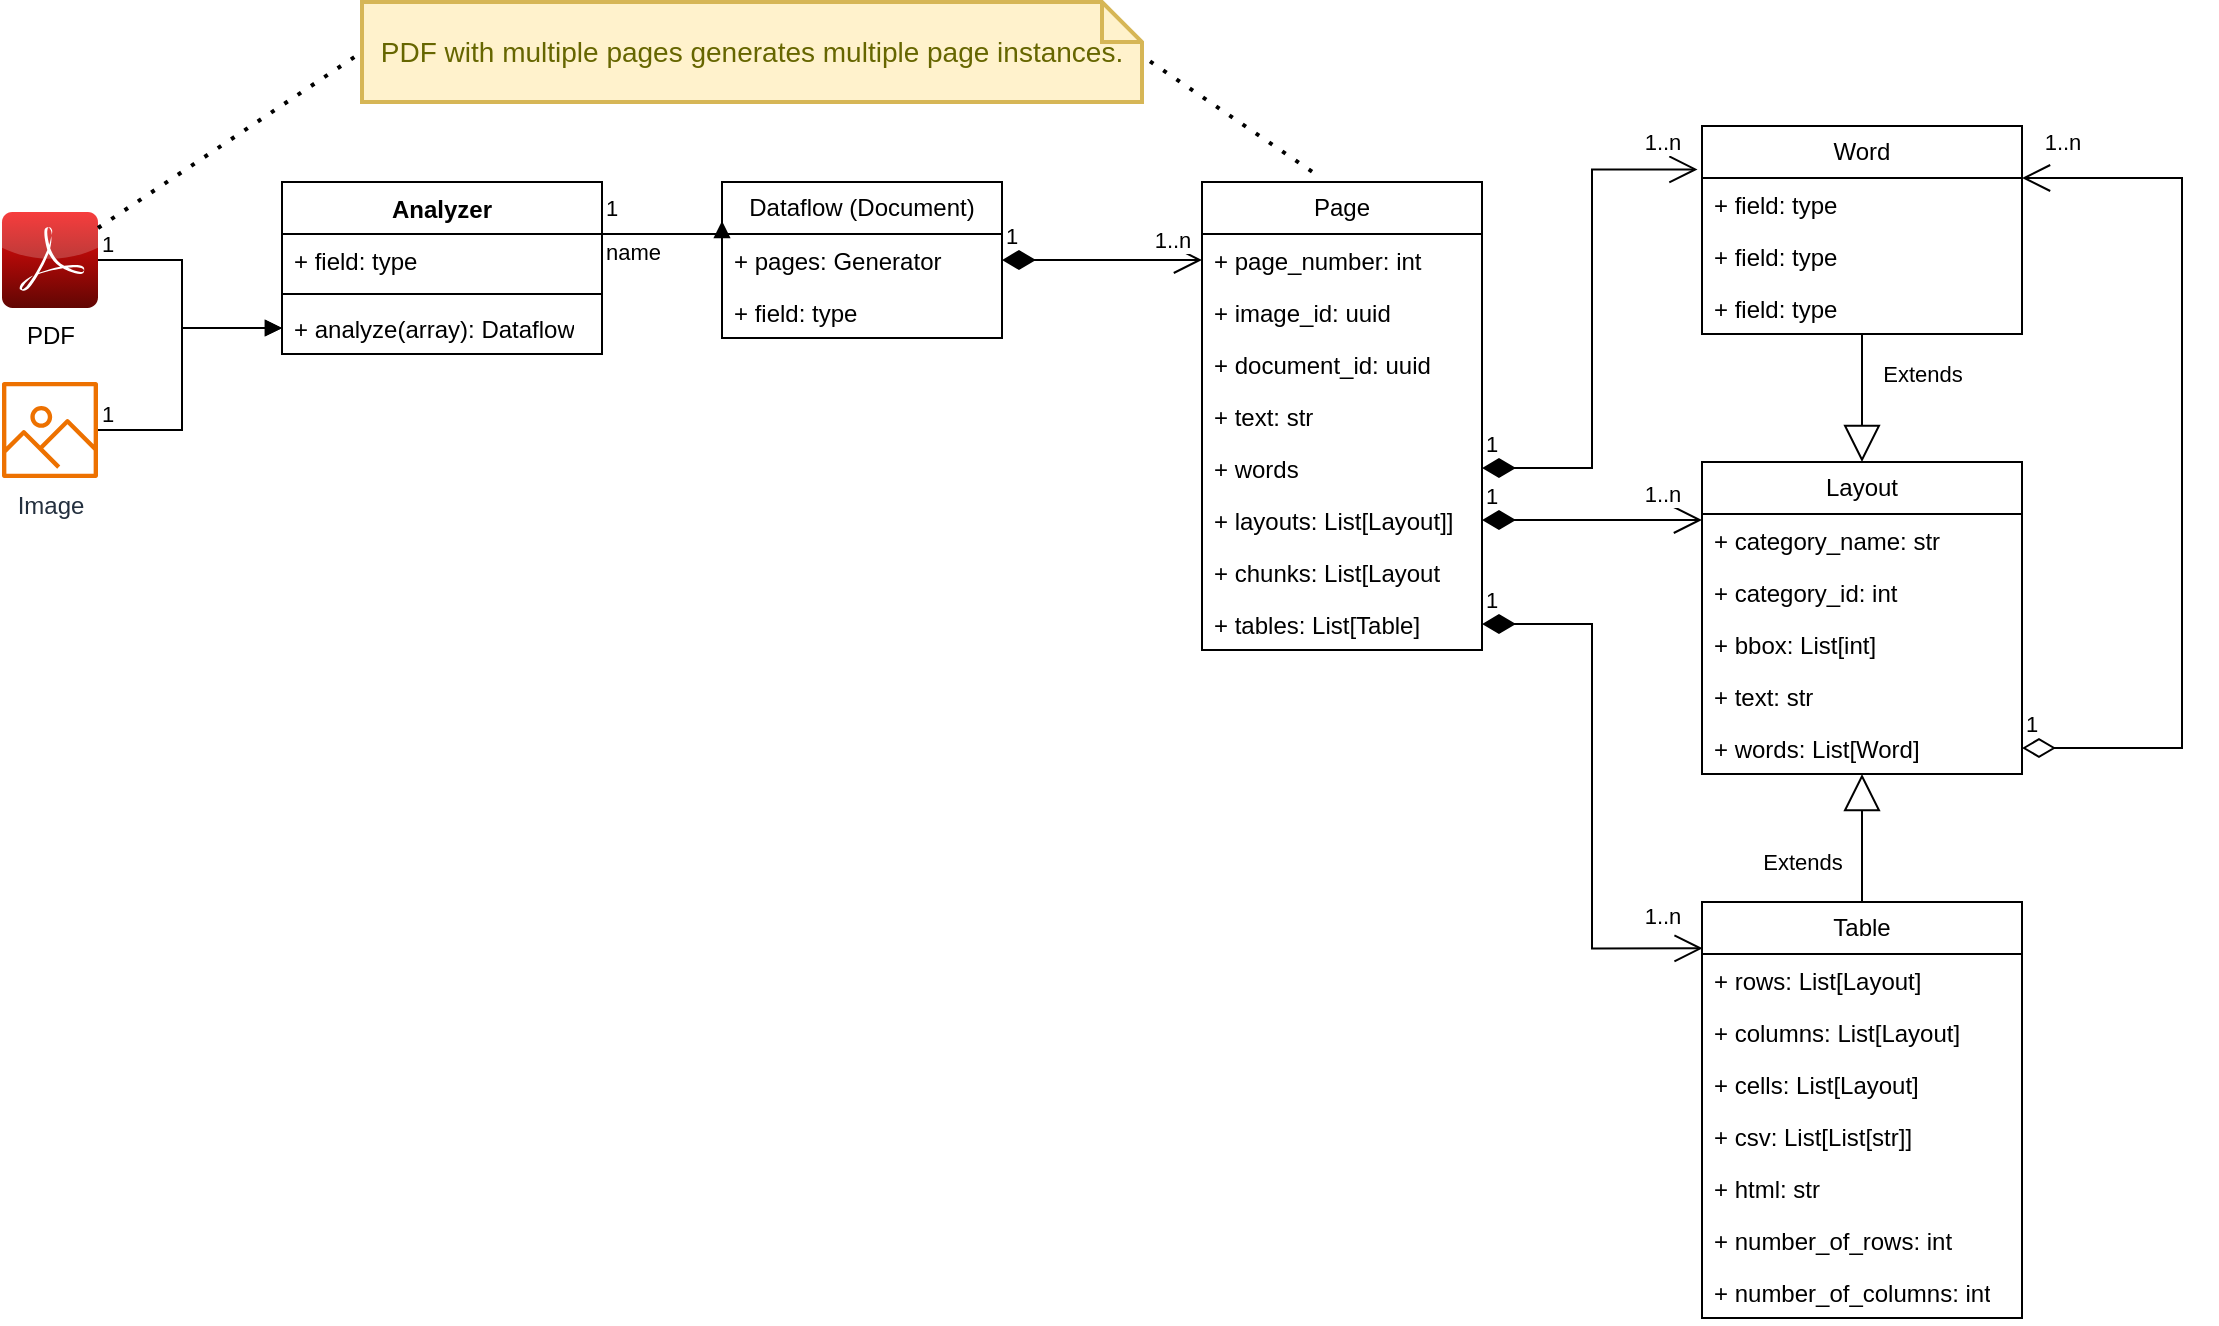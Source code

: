 <mxfile version="22.1.2" type="device">
  <diagram name="Page-1" id="x2_nr0XdIwa80zmvBEHz">
    <mxGraphModel dx="1147" dy="766" grid="1" gridSize="10" guides="1" tooltips="1" connect="1" arrows="1" fold="1" page="1" pageScale="1" pageWidth="2336" pageHeight="1654" math="0" shadow="0">
      <root>
        <mxCell id="0" />
        <mxCell id="1" parent="0" />
        <mxCell id="WZ23EsB8rXwbZjFQ1E1u-1" value="PDF" style="dashed=0;outlineConnect=0;html=1;align=center;labelPosition=center;verticalLabelPosition=bottom;verticalAlign=top;shape=mxgraph.webicons.adobe_pdf;fillColor=#F40C0C;gradientColor=#610603" vertex="1" parent="1">
          <mxGeometry x="310" y="475" width="48" height="48" as="geometry" />
        </mxCell>
        <mxCell id="WZ23EsB8rXwbZjFQ1E1u-2" value="Image" style="sketch=0;outlineConnect=0;fontColor=#232F3E;gradientColor=none;fillColor=#ED7100;strokeColor=none;dashed=0;verticalLabelPosition=bottom;verticalAlign=top;align=center;html=1;fontSize=12;fontStyle=0;aspect=fixed;pointerEvents=1;shape=mxgraph.aws4.container_registry_image;" vertex="1" parent="1">
          <mxGeometry x="310" y="560" width="48" height="48" as="geometry" />
        </mxCell>
        <mxCell id="WZ23EsB8rXwbZjFQ1E1u-20" value="Page" style="swimlane;fontStyle=0;childLayout=stackLayout;horizontal=1;startSize=26;fillColor=none;horizontalStack=0;resizeParent=1;resizeParentMax=0;resizeLast=0;collapsible=1;marginBottom=0;whiteSpace=wrap;html=1;" vertex="1" parent="1">
          <mxGeometry x="910" y="460" width="140" height="234" as="geometry" />
        </mxCell>
        <mxCell id="WZ23EsB8rXwbZjFQ1E1u-21" value="+ page_number: int" style="text;strokeColor=none;fillColor=none;align=left;verticalAlign=top;spacingLeft=4;spacingRight=4;overflow=hidden;rotatable=0;points=[[0,0.5],[1,0.5]];portConstraint=eastwest;whiteSpace=wrap;html=1;" vertex="1" parent="WZ23EsB8rXwbZjFQ1E1u-20">
          <mxGeometry y="26" width="140" height="26" as="geometry" />
        </mxCell>
        <mxCell id="WZ23EsB8rXwbZjFQ1E1u-22" value="+ image_id: uuid" style="text;strokeColor=none;fillColor=none;align=left;verticalAlign=top;spacingLeft=4;spacingRight=4;overflow=hidden;rotatable=0;points=[[0,0.5],[1,0.5]];portConstraint=eastwest;whiteSpace=wrap;html=1;" vertex="1" parent="WZ23EsB8rXwbZjFQ1E1u-20">
          <mxGeometry y="52" width="140" height="26" as="geometry" />
        </mxCell>
        <mxCell id="WZ23EsB8rXwbZjFQ1E1u-23" value="+ document_id: uuid" style="text;strokeColor=none;fillColor=none;align=left;verticalAlign=top;spacingLeft=4;spacingRight=4;overflow=hidden;rotatable=0;points=[[0,0.5],[1,0.5]];portConstraint=eastwest;whiteSpace=wrap;html=1;" vertex="1" parent="WZ23EsB8rXwbZjFQ1E1u-20">
          <mxGeometry y="78" width="140" height="26" as="geometry" />
        </mxCell>
        <mxCell id="WZ23EsB8rXwbZjFQ1E1u-24" value="+ text: str" style="text;strokeColor=none;fillColor=none;align=left;verticalAlign=top;spacingLeft=4;spacingRight=4;overflow=hidden;rotatable=0;points=[[0,0.5],[1,0.5]];portConstraint=eastwest;whiteSpace=wrap;html=1;" vertex="1" parent="WZ23EsB8rXwbZjFQ1E1u-20">
          <mxGeometry y="104" width="140" height="26" as="geometry" />
        </mxCell>
        <mxCell id="WZ23EsB8rXwbZjFQ1E1u-25" value="+ words" style="text;strokeColor=none;fillColor=none;align=left;verticalAlign=top;spacingLeft=4;spacingRight=4;overflow=hidden;rotatable=0;points=[[0,0.5],[1,0.5]];portConstraint=eastwest;whiteSpace=wrap;html=1;" vertex="1" parent="WZ23EsB8rXwbZjFQ1E1u-20">
          <mxGeometry y="130" width="140" height="26" as="geometry" />
        </mxCell>
        <mxCell id="WZ23EsB8rXwbZjFQ1E1u-26" value="+ layouts: List[Layout]]" style="text;strokeColor=none;fillColor=none;align=left;verticalAlign=top;spacingLeft=4;spacingRight=4;overflow=hidden;rotatable=0;points=[[0,0.5],[1,0.5]];portConstraint=eastwest;whiteSpace=wrap;html=1;" vertex="1" parent="WZ23EsB8rXwbZjFQ1E1u-20">
          <mxGeometry y="156" width="140" height="26" as="geometry" />
        </mxCell>
        <mxCell id="WZ23EsB8rXwbZjFQ1E1u-27" value="+ chunks: List[Layout" style="text;strokeColor=none;fillColor=none;align=left;verticalAlign=top;spacingLeft=4;spacingRight=4;overflow=hidden;rotatable=0;points=[[0,0.5],[1,0.5]];portConstraint=eastwest;whiteSpace=wrap;html=1;" vertex="1" parent="WZ23EsB8rXwbZjFQ1E1u-20">
          <mxGeometry y="182" width="140" height="26" as="geometry" />
        </mxCell>
        <mxCell id="WZ23EsB8rXwbZjFQ1E1u-66" value="+ tables: List[Table]" style="text;strokeColor=none;fillColor=none;align=left;verticalAlign=top;spacingLeft=4;spacingRight=4;overflow=hidden;rotatable=0;points=[[0,0.5],[1,0.5]];portConstraint=eastwest;whiteSpace=wrap;html=1;" vertex="1" parent="WZ23EsB8rXwbZjFQ1E1u-20">
          <mxGeometry y="208" width="140" height="26" as="geometry" />
        </mxCell>
        <mxCell id="WZ23EsB8rXwbZjFQ1E1u-31" value="1" style="endArrow=open;html=1;endSize=12;startArrow=diamondThin;startSize=14;startFill=1;edgeStyle=orthogonalEdgeStyle;align=left;verticalAlign=bottom;rounded=0;entryX=0;entryY=0.5;entryDx=0;entryDy=0;" edge="1" parent="1" source="WZ23EsB8rXwbZjFQ1E1u-90" target="WZ23EsB8rXwbZjFQ1E1u-21">
          <mxGeometry x="-1" y="3" relative="1" as="geometry">
            <mxPoint x="810" y="488" as="sourcePoint" />
            <mxPoint x="830" y="628" as="targetPoint" />
          </mxGeometry>
        </mxCell>
        <mxCell id="WZ23EsB8rXwbZjFQ1E1u-32" value="1..n" style="edgeLabel;html=1;align=center;verticalAlign=middle;resizable=0;points=[];" vertex="1" connectable="0" parent="WZ23EsB8rXwbZjFQ1E1u-31">
          <mxGeometry x="0.785" y="-3" relative="1" as="geometry">
            <mxPoint x="-5" y="-13" as="offset" />
          </mxGeometry>
        </mxCell>
        <mxCell id="WZ23EsB8rXwbZjFQ1E1u-33" value="Layout" style="swimlane;fontStyle=0;childLayout=stackLayout;horizontal=1;startSize=26;fillColor=none;horizontalStack=0;resizeParent=1;resizeParentMax=0;resizeLast=0;collapsible=1;marginBottom=0;whiteSpace=wrap;html=1;" vertex="1" parent="1">
          <mxGeometry x="1160" y="600" width="160" height="156" as="geometry" />
        </mxCell>
        <mxCell id="WZ23EsB8rXwbZjFQ1E1u-34" value="+ category_name: str" style="text;strokeColor=none;fillColor=none;align=left;verticalAlign=top;spacingLeft=4;spacingRight=4;overflow=hidden;rotatable=0;points=[[0,0.5],[1,0.5]];portConstraint=eastwest;whiteSpace=wrap;html=1;" vertex="1" parent="WZ23EsB8rXwbZjFQ1E1u-33">
          <mxGeometry y="26" width="160" height="26" as="geometry" />
        </mxCell>
        <mxCell id="WZ23EsB8rXwbZjFQ1E1u-35" value="+ category_id: int" style="text;strokeColor=none;fillColor=none;align=left;verticalAlign=top;spacingLeft=4;spacingRight=4;overflow=hidden;rotatable=0;points=[[0,0.5],[1,0.5]];portConstraint=eastwest;whiteSpace=wrap;html=1;" vertex="1" parent="WZ23EsB8rXwbZjFQ1E1u-33">
          <mxGeometry y="52" width="160" height="26" as="geometry" />
        </mxCell>
        <mxCell id="WZ23EsB8rXwbZjFQ1E1u-36" value="+ bbox: List[int]" style="text;strokeColor=none;fillColor=none;align=left;verticalAlign=top;spacingLeft=4;spacingRight=4;overflow=hidden;rotatable=0;points=[[0,0.5],[1,0.5]];portConstraint=eastwest;whiteSpace=wrap;html=1;" vertex="1" parent="WZ23EsB8rXwbZjFQ1E1u-33">
          <mxGeometry y="78" width="160" height="26" as="geometry" />
        </mxCell>
        <mxCell id="WZ23EsB8rXwbZjFQ1E1u-37" value="+ text: str" style="text;strokeColor=none;fillColor=none;align=left;verticalAlign=top;spacingLeft=4;spacingRight=4;overflow=hidden;rotatable=0;points=[[0,0.5],[1,0.5]];portConstraint=eastwest;whiteSpace=wrap;html=1;" vertex="1" parent="WZ23EsB8rXwbZjFQ1E1u-33">
          <mxGeometry y="104" width="160" height="26" as="geometry" />
        </mxCell>
        <mxCell id="WZ23EsB8rXwbZjFQ1E1u-38" value="+ words: List[Word]" style="text;strokeColor=none;fillColor=none;align=left;verticalAlign=top;spacingLeft=4;spacingRight=4;overflow=hidden;rotatable=0;points=[[0,0.5],[1,0.5]];portConstraint=eastwest;whiteSpace=wrap;html=1;" vertex="1" parent="WZ23EsB8rXwbZjFQ1E1u-33">
          <mxGeometry y="130" width="160" height="26" as="geometry" />
        </mxCell>
        <mxCell id="WZ23EsB8rXwbZjFQ1E1u-41" value="Table" style="swimlane;fontStyle=0;childLayout=stackLayout;horizontal=1;startSize=26;fillColor=none;horizontalStack=0;resizeParent=1;resizeParentMax=0;resizeLast=0;collapsible=1;marginBottom=0;whiteSpace=wrap;html=1;" vertex="1" parent="1">
          <mxGeometry x="1160" y="820" width="160" height="208" as="geometry" />
        </mxCell>
        <mxCell id="WZ23EsB8rXwbZjFQ1E1u-42" value="+ rows: List[Layout]" style="text;strokeColor=none;fillColor=none;align=left;verticalAlign=top;spacingLeft=4;spacingRight=4;overflow=hidden;rotatable=0;points=[[0,0.5],[1,0.5]];portConstraint=eastwest;whiteSpace=wrap;html=1;" vertex="1" parent="WZ23EsB8rXwbZjFQ1E1u-41">
          <mxGeometry y="26" width="160" height="26" as="geometry" />
        </mxCell>
        <mxCell id="WZ23EsB8rXwbZjFQ1E1u-43" value="+ columns: List[Layout]" style="text;strokeColor=none;fillColor=none;align=left;verticalAlign=top;spacingLeft=4;spacingRight=4;overflow=hidden;rotatable=0;points=[[0,0.5],[1,0.5]];portConstraint=eastwest;whiteSpace=wrap;html=1;" vertex="1" parent="WZ23EsB8rXwbZjFQ1E1u-41">
          <mxGeometry y="52" width="160" height="26" as="geometry" />
        </mxCell>
        <mxCell id="WZ23EsB8rXwbZjFQ1E1u-44" value="+ cells: List[Layout]" style="text;strokeColor=none;fillColor=none;align=left;verticalAlign=top;spacingLeft=4;spacingRight=4;overflow=hidden;rotatable=0;points=[[0,0.5],[1,0.5]];portConstraint=eastwest;whiteSpace=wrap;html=1;" vertex="1" parent="WZ23EsB8rXwbZjFQ1E1u-41">
          <mxGeometry y="78" width="160" height="26" as="geometry" />
        </mxCell>
        <mxCell id="WZ23EsB8rXwbZjFQ1E1u-47" value="+ csv: List[List[str]]" style="text;strokeColor=none;fillColor=none;align=left;verticalAlign=top;spacingLeft=4;spacingRight=4;overflow=hidden;rotatable=0;points=[[0,0.5],[1,0.5]];portConstraint=eastwest;whiteSpace=wrap;html=1;" vertex="1" parent="WZ23EsB8rXwbZjFQ1E1u-41">
          <mxGeometry y="104" width="160" height="26" as="geometry" />
        </mxCell>
        <mxCell id="WZ23EsB8rXwbZjFQ1E1u-48" value="+ html: str" style="text;strokeColor=none;fillColor=none;align=left;verticalAlign=top;spacingLeft=4;spacingRight=4;overflow=hidden;rotatable=0;points=[[0,0.5],[1,0.5]];portConstraint=eastwest;whiteSpace=wrap;html=1;" vertex="1" parent="WZ23EsB8rXwbZjFQ1E1u-41">
          <mxGeometry y="130" width="160" height="26" as="geometry" />
        </mxCell>
        <mxCell id="WZ23EsB8rXwbZjFQ1E1u-49" value="+ number_of_rows: int" style="text;strokeColor=none;fillColor=none;align=left;verticalAlign=top;spacingLeft=4;spacingRight=4;overflow=hidden;rotatable=0;points=[[0,0.5],[1,0.5]];portConstraint=eastwest;whiteSpace=wrap;html=1;" vertex="1" parent="WZ23EsB8rXwbZjFQ1E1u-41">
          <mxGeometry y="156" width="160" height="26" as="geometry" />
        </mxCell>
        <mxCell id="WZ23EsB8rXwbZjFQ1E1u-50" value="+ number_of_columns: int" style="text;strokeColor=none;fillColor=none;align=left;verticalAlign=top;spacingLeft=4;spacingRight=4;overflow=hidden;rotatable=0;points=[[0,0.5],[1,0.5]];portConstraint=eastwest;whiteSpace=wrap;html=1;" vertex="1" parent="WZ23EsB8rXwbZjFQ1E1u-41">
          <mxGeometry y="182" width="160" height="26" as="geometry" />
        </mxCell>
        <mxCell id="WZ23EsB8rXwbZjFQ1E1u-53" value="Word" style="swimlane;fontStyle=0;childLayout=stackLayout;horizontal=1;startSize=26;fillColor=none;horizontalStack=0;resizeParent=1;resizeParentMax=0;resizeLast=0;collapsible=1;marginBottom=0;whiteSpace=wrap;html=1;" vertex="1" parent="1">
          <mxGeometry x="1160" y="432" width="160" height="104" as="geometry" />
        </mxCell>
        <mxCell id="WZ23EsB8rXwbZjFQ1E1u-54" value="+ field: type" style="text;strokeColor=none;fillColor=none;align=left;verticalAlign=top;spacingLeft=4;spacingRight=4;overflow=hidden;rotatable=0;points=[[0,0.5],[1,0.5]];portConstraint=eastwest;whiteSpace=wrap;html=1;" vertex="1" parent="WZ23EsB8rXwbZjFQ1E1u-53">
          <mxGeometry y="26" width="160" height="26" as="geometry" />
        </mxCell>
        <mxCell id="WZ23EsB8rXwbZjFQ1E1u-55" value="+ field: type" style="text;strokeColor=none;fillColor=none;align=left;verticalAlign=top;spacingLeft=4;spacingRight=4;overflow=hidden;rotatable=0;points=[[0,0.5],[1,0.5]];portConstraint=eastwest;whiteSpace=wrap;html=1;" vertex="1" parent="WZ23EsB8rXwbZjFQ1E1u-53">
          <mxGeometry y="52" width="160" height="26" as="geometry" />
        </mxCell>
        <mxCell id="WZ23EsB8rXwbZjFQ1E1u-56" value="+ field: type" style="text;strokeColor=none;fillColor=none;align=left;verticalAlign=top;spacingLeft=4;spacingRight=4;overflow=hidden;rotatable=0;points=[[0,0.5],[1,0.5]];portConstraint=eastwest;whiteSpace=wrap;html=1;" vertex="1" parent="WZ23EsB8rXwbZjFQ1E1u-53">
          <mxGeometry y="78" width="160" height="26" as="geometry" />
        </mxCell>
        <mxCell id="WZ23EsB8rXwbZjFQ1E1u-58" value="Extends" style="endArrow=block;endSize=16;endFill=0;html=1;rounded=0;exitX=0.5;exitY=0;exitDx=0;exitDy=0;" edge="1" parent="1" source="WZ23EsB8rXwbZjFQ1E1u-41" target="WZ23EsB8rXwbZjFQ1E1u-33">
          <mxGeometry x="-0.375" y="30" width="160" relative="1" as="geometry">
            <mxPoint x="1300" y="628" as="sourcePoint" />
            <mxPoint x="1260" y="618" as="targetPoint" />
            <mxPoint as="offset" />
          </mxGeometry>
        </mxCell>
        <mxCell id="WZ23EsB8rXwbZjFQ1E1u-67" value="1" style="endArrow=open;html=1;endSize=12;startArrow=diamondThin;startSize=14;startFill=1;edgeStyle=orthogonalEdgeStyle;align=left;verticalAlign=bottom;rounded=0;" edge="1" parent="1" source="WZ23EsB8rXwbZjFQ1E1u-26">
          <mxGeometry x="-1" y="3" relative="1" as="geometry">
            <mxPoint x="930" y="720" as="sourcePoint" />
            <mxPoint x="1160" y="629" as="targetPoint" />
            <Array as="points">
              <mxPoint x="1159" y="629" />
            </Array>
          </mxGeometry>
        </mxCell>
        <mxCell id="WZ23EsB8rXwbZjFQ1E1u-68" value="1..n" style="edgeLabel;html=1;align=center;verticalAlign=middle;resizable=0;points=[];" vertex="1" connectable="0" parent="WZ23EsB8rXwbZjFQ1E1u-67">
          <mxGeometry x="0.684" y="1" relative="1" as="geometry">
            <mxPoint x="-3" y="-12" as="offset" />
          </mxGeometry>
        </mxCell>
        <mxCell id="WZ23EsB8rXwbZjFQ1E1u-71" value="1" style="endArrow=open;html=1;endSize=12;startArrow=diamondThin;startSize=14;startFill=1;edgeStyle=orthogonalEdgeStyle;align=left;verticalAlign=bottom;rounded=0;entryX=0.002;entryY=-0.109;entryDx=0;entryDy=0;entryPerimeter=0;" edge="1" parent="1" source="WZ23EsB8rXwbZjFQ1E1u-66" target="WZ23EsB8rXwbZjFQ1E1u-42">
          <mxGeometry x="-1" y="3" relative="1" as="geometry">
            <mxPoint x="1090" y="750" as="sourcePoint" />
            <mxPoint x="1250" y="750" as="targetPoint" />
          </mxGeometry>
        </mxCell>
        <mxCell id="WZ23EsB8rXwbZjFQ1E1u-73" value="1..n" style="edgeLabel;html=1;align=center;verticalAlign=middle;resizable=0;points=[];" vertex="1" connectable="0" parent="WZ23EsB8rXwbZjFQ1E1u-71">
          <mxGeometry x="0.674" y="4" relative="1" as="geometry">
            <mxPoint x="24" y="-12" as="offset" />
          </mxGeometry>
        </mxCell>
        <mxCell id="WZ23EsB8rXwbZjFQ1E1u-72" value="Extends" style="endArrow=block;endSize=16;endFill=0;html=1;rounded=0;entryX=0.5;entryY=0;entryDx=0;entryDy=0;" edge="1" parent="1" source="WZ23EsB8rXwbZjFQ1E1u-53" target="WZ23EsB8rXwbZjFQ1E1u-33">
          <mxGeometry x="-0.375" y="30" width="160" relative="1" as="geometry">
            <mxPoint x="1250" y="910" as="sourcePoint" />
            <mxPoint x="1250" y="766" as="targetPoint" />
            <mxPoint as="offset" />
          </mxGeometry>
        </mxCell>
        <mxCell id="WZ23EsB8rXwbZjFQ1E1u-74" value="1" style="endArrow=open;html=1;endSize=12;startArrow=diamondThin;startSize=14;startFill=1;edgeStyle=orthogonalEdgeStyle;align=left;verticalAlign=bottom;rounded=0;entryX=-0.014;entryY=-0.165;entryDx=0;entryDy=0;entryPerimeter=0;" edge="1" parent="1" source="WZ23EsB8rXwbZjFQ1E1u-25" target="WZ23EsB8rXwbZjFQ1E1u-54">
          <mxGeometry x="-1" y="3" relative="1" as="geometry">
            <mxPoint x="810" y="790" as="sourcePoint" />
            <mxPoint x="970" y="790" as="targetPoint" />
          </mxGeometry>
        </mxCell>
        <mxCell id="WZ23EsB8rXwbZjFQ1E1u-75" value="1..n" style="edgeLabel;html=1;align=center;verticalAlign=middle;resizable=0;points=[];" vertex="1" connectable="0" parent="WZ23EsB8rXwbZjFQ1E1u-74">
          <mxGeometry x="0.881" relative="1" as="geometry">
            <mxPoint x="-3" y="-14" as="offset" />
          </mxGeometry>
        </mxCell>
        <mxCell id="WZ23EsB8rXwbZjFQ1E1u-80" value="Analyzer" style="swimlane;fontStyle=1;align=center;verticalAlign=top;childLayout=stackLayout;horizontal=1;startSize=26;horizontalStack=0;resizeParent=1;resizeParentMax=0;resizeLast=0;collapsible=1;marginBottom=0;whiteSpace=wrap;html=1;" vertex="1" parent="1">
          <mxGeometry x="450" y="460" width="160" height="86" as="geometry" />
        </mxCell>
        <mxCell id="WZ23EsB8rXwbZjFQ1E1u-81" value="+ field: type" style="text;strokeColor=none;fillColor=none;align=left;verticalAlign=top;spacingLeft=4;spacingRight=4;overflow=hidden;rotatable=0;points=[[0,0.5],[1,0.5]];portConstraint=eastwest;whiteSpace=wrap;html=1;" vertex="1" parent="WZ23EsB8rXwbZjFQ1E1u-80">
          <mxGeometry y="26" width="160" height="26" as="geometry" />
        </mxCell>
        <mxCell id="WZ23EsB8rXwbZjFQ1E1u-82" value="" style="line;strokeWidth=1;fillColor=none;align=left;verticalAlign=middle;spacingTop=-1;spacingLeft=3;spacingRight=3;rotatable=0;labelPosition=right;points=[];portConstraint=eastwest;strokeColor=inherit;" vertex="1" parent="WZ23EsB8rXwbZjFQ1E1u-80">
          <mxGeometry y="52" width="160" height="8" as="geometry" />
        </mxCell>
        <mxCell id="WZ23EsB8rXwbZjFQ1E1u-83" value="+ analyze(array): Dataflow" style="text;strokeColor=none;fillColor=none;align=left;verticalAlign=top;spacingLeft=4;spacingRight=4;overflow=hidden;rotatable=0;points=[[0,0.5],[1,0.5]];portConstraint=eastwest;whiteSpace=wrap;html=1;" vertex="1" parent="WZ23EsB8rXwbZjFQ1E1u-80">
          <mxGeometry y="60" width="160" height="26" as="geometry" />
        </mxCell>
        <mxCell id="WZ23EsB8rXwbZjFQ1E1u-85" value="" style="endArrow=block;endFill=1;html=1;edgeStyle=orthogonalEdgeStyle;align=left;verticalAlign=top;rounded=0;" edge="1" parent="1" source="WZ23EsB8rXwbZjFQ1E1u-1" target="WZ23EsB8rXwbZjFQ1E1u-83">
          <mxGeometry x="-1" relative="1" as="geometry">
            <mxPoint x="790" y="770" as="sourcePoint" />
            <mxPoint x="950" y="770" as="targetPoint" />
            <Array as="points">
              <mxPoint x="400" y="499" />
              <mxPoint x="400" y="533" />
            </Array>
          </mxGeometry>
        </mxCell>
        <mxCell id="WZ23EsB8rXwbZjFQ1E1u-86" value="1" style="edgeLabel;resizable=0;html=1;align=left;verticalAlign=bottom;" connectable="0" vertex="1" parent="WZ23EsB8rXwbZjFQ1E1u-85">
          <mxGeometry x="-1" relative="1" as="geometry" />
        </mxCell>
        <mxCell id="WZ23EsB8rXwbZjFQ1E1u-87" value="name" style="endArrow=block;endFill=1;html=1;edgeStyle=orthogonalEdgeStyle;align=left;verticalAlign=top;rounded=0;exitX=1;exitY=0.25;exitDx=0;exitDy=0;entryX=0;entryY=0.25;entryDx=0;entryDy=0;" edge="1" parent="1" source="WZ23EsB8rXwbZjFQ1E1u-80" target="WZ23EsB8rXwbZjFQ1E1u-89">
          <mxGeometry x="-1" relative="1" as="geometry">
            <mxPoint x="790" y="770" as="sourcePoint" />
            <mxPoint x="670" y="486" as="targetPoint" />
            <Array as="points">
              <mxPoint x="610" y="486" />
            </Array>
          </mxGeometry>
        </mxCell>
        <mxCell id="WZ23EsB8rXwbZjFQ1E1u-88" value="1" style="edgeLabel;resizable=0;html=1;align=left;verticalAlign=bottom;" connectable="0" vertex="1" parent="WZ23EsB8rXwbZjFQ1E1u-87">
          <mxGeometry x="-1" relative="1" as="geometry" />
        </mxCell>
        <mxCell id="WZ23EsB8rXwbZjFQ1E1u-89" value="Dataflow (Document)" style="swimlane;fontStyle=0;childLayout=stackLayout;horizontal=1;startSize=26;fillColor=none;horizontalStack=0;resizeParent=1;resizeParentMax=0;resizeLast=0;collapsible=1;marginBottom=0;whiteSpace=wrap;html=1;" vertex="1" parent="1">
          <mxGeometry x="670" y="460" width="140" height="78" as="geometry" />
        </mxCell>
        <mxCell id="WZ23EsB8rXwbZjFQ1E1u-90" value="+ pages: Generator" style="text;strokeColor=none;fillColor=none;align=left;verticalAlign=top;spacingLeft=4;spacingRight=4;overflow=hidden;rotatable=0;points=[[0,0.5],[1,0.5]];portConstraint=eastwest;whiteSpace=wrap;html=1;" vertex="1" parent="WZ23EsB8rXwbZjFQ1E1u-89">
          <mxGeometry y="26" width="140" height="26" as="geometry" />
        </mxCell>
        <mxCell id="WZ23EsB8rXwbZjFQ1E1u-91" value="+ field: type" style="text;strokeColor=none;fillColor=none;align=left;verticalAlign=top;spacingLeft=4;spacingRight=4;overflow=hidden;rotatable=0;points=[[0,0.5],[1,0.5]];portConstraint=eastwest;whiteSpace=wrap;html=1;" vertex="1" parent="WZ23EsB8rXwbZjFQ1E1u-89">
          <mxGeometry y="52" width="140" height="26" as="geometry" />
        </mxCell>
        <mxCell id="WZ23EsB8rXwbZjFQ1E1u-95" value="" style="endArrow=block;endFill=1;html=1;edgeStyle=orthogonalEdgeStyle;align=left;verticalAlign=top;rounded=0;" edge="1" parent="1" source="WZ23EsB8rXwbZjFQ1E1u-2" target="WZ23EsB8rXwbZjFQ1E1u-83">
          <mxGeometry x="-1" relative="1" as="geometry">
            <mxPoint x="368" y="509" as="sourcePoint" />
            <mxPoint x="460" y="543" as="targetPoint" />
            <Array as="points">
              <mxPoint x="400" y="584" />
              <mxPoint x="400" y="533" />
            </Array>
          </mxGeometry>
        </mxCell>
        <mxCell id="WZ23EsB8rXwbZjFQ1E1u-96" value="1" style="edgeLabel;resizable=0;html=1;align=left;verticalAlign=bottom;" connectable="0" vertex="1" parent="WZ23EsB8rXwbZjFQ1E1u-95">
          <mxGeometry x="-1" relative="1" as="geometry" />
        </mxCell>
        <mxCell id="WZ23EsB8rXwbZjFQ1E1u-97" value="PDF with multiple pages generates multiple page instances." style="shape=note;strokeWidth=2;fontSize=14;size=20;whiteSpace=wrap;html=1;fillColor=#fff2cc;strokeColor=#d6b656;fontColor=#666600;" vertex="1" parent="1">
          <mxGeometry x="490" y="370" width="390" height="50" as="geometry" />
        </mxCell>
        <mxCell id="WZ23EsB8rXwbZjFQ1E1u-98" value="" style="endArrow=none;dashed=1;html=1;dashPattern=1 3;strokeWidth=2;rounded=0;entryX=1.001;entryY=0.544;entryDx=0;entryDy=0;entryPerimeter=0;exitX=0.393;exitY=-0.022;exitDx=0;exitDy=0;exitPerimeter=0;" edge="1" parent="1" source="WZ23EsB8rXwbZjFQ1E1u-20" target="WZ23EsB8rXwbZjFQ1E1u-97">
          <mxGeometry width="50" height="50" relative="1" as="geometry">
            <mxPoint x="570" y="580" as="sourcePoint" />
            <mxPoint x="620" y="530" as="targetPoint" />
          </mxGeometry>
        </mxCell>
        <mxCell id="WZ23EsB8rXwbZjFQ1E1u-99" value="" style="endArrow=none;dashed=1;html=1;dashPattern=1 3;strokeWidth=2;rounded=0;entryX=0;entryY=0.5;entryDx=0;entryDy=0;entryPerimeter=0;" edge="1" parent="1" source="WZ23EsB8rXwbZjFQ1E1u-1" target="WZ23EsB8rXwbZjFQ1E1u-97">
          <mxGeometry width="50" height="50" relative="1" as="geometry">
            <mxPoint x="570" y="580" as="sourcePoint" />
            <mxPoint x="620" y="530" as="targetPoint" />
          </mxGeometry>
        </mxCell>
        <mxCell id="WZ23EsB8rXwbZjFQ1E1u-101" value="1" style="endArrow=open;html=1;endSize=12;startArrow=diamondThin;startSize=14;startFill=0;edgeStyle=orthogonalEdgeStyle;align=left;verticalAlign=bottom;rounded=0;entryX=1;entryY=0.25;entryDx=0;entryDy=0;" edge="1" parent="1" source="WZ23EsB8rXwbZjFQ1E1u-38" target="WZ23EsB8rXwbZjFQ1E1u-53">
          <mxGeometry x="-1" y="3" relative="1" as="geometry">
            <mxPoint x="1420" y="660" as="sourcePoint" />
            <mxPoint x="1580" y="660" as="targetPoint" />
            <Array as="points">
              <mxPoint x="1400" y="743" />
              <mxPoint x="1400" y="458" />
            </Array>
          </mxGeometry>
        </mxCell>
        <mxCell id="WZ23EsB8rXwbZjFQ1E1u-102" value="1..n" style="edgeLabel;html=1;align=center;verticalAlign=middle;resizable=0;points=[];" vertex="1" connectable="0" parent="WZ23EsB8rXwbZjFQ1E1u-101">
          <mxGeometry x="0.834" y="4" relative="1" as="geometry">
            <mxPoint x="-17" y="-22" as="offset" />
          </mxGeometry>
        </mxCell>
      </root>
    </mxGraphModel>
  </diagram>
</mxfile>
